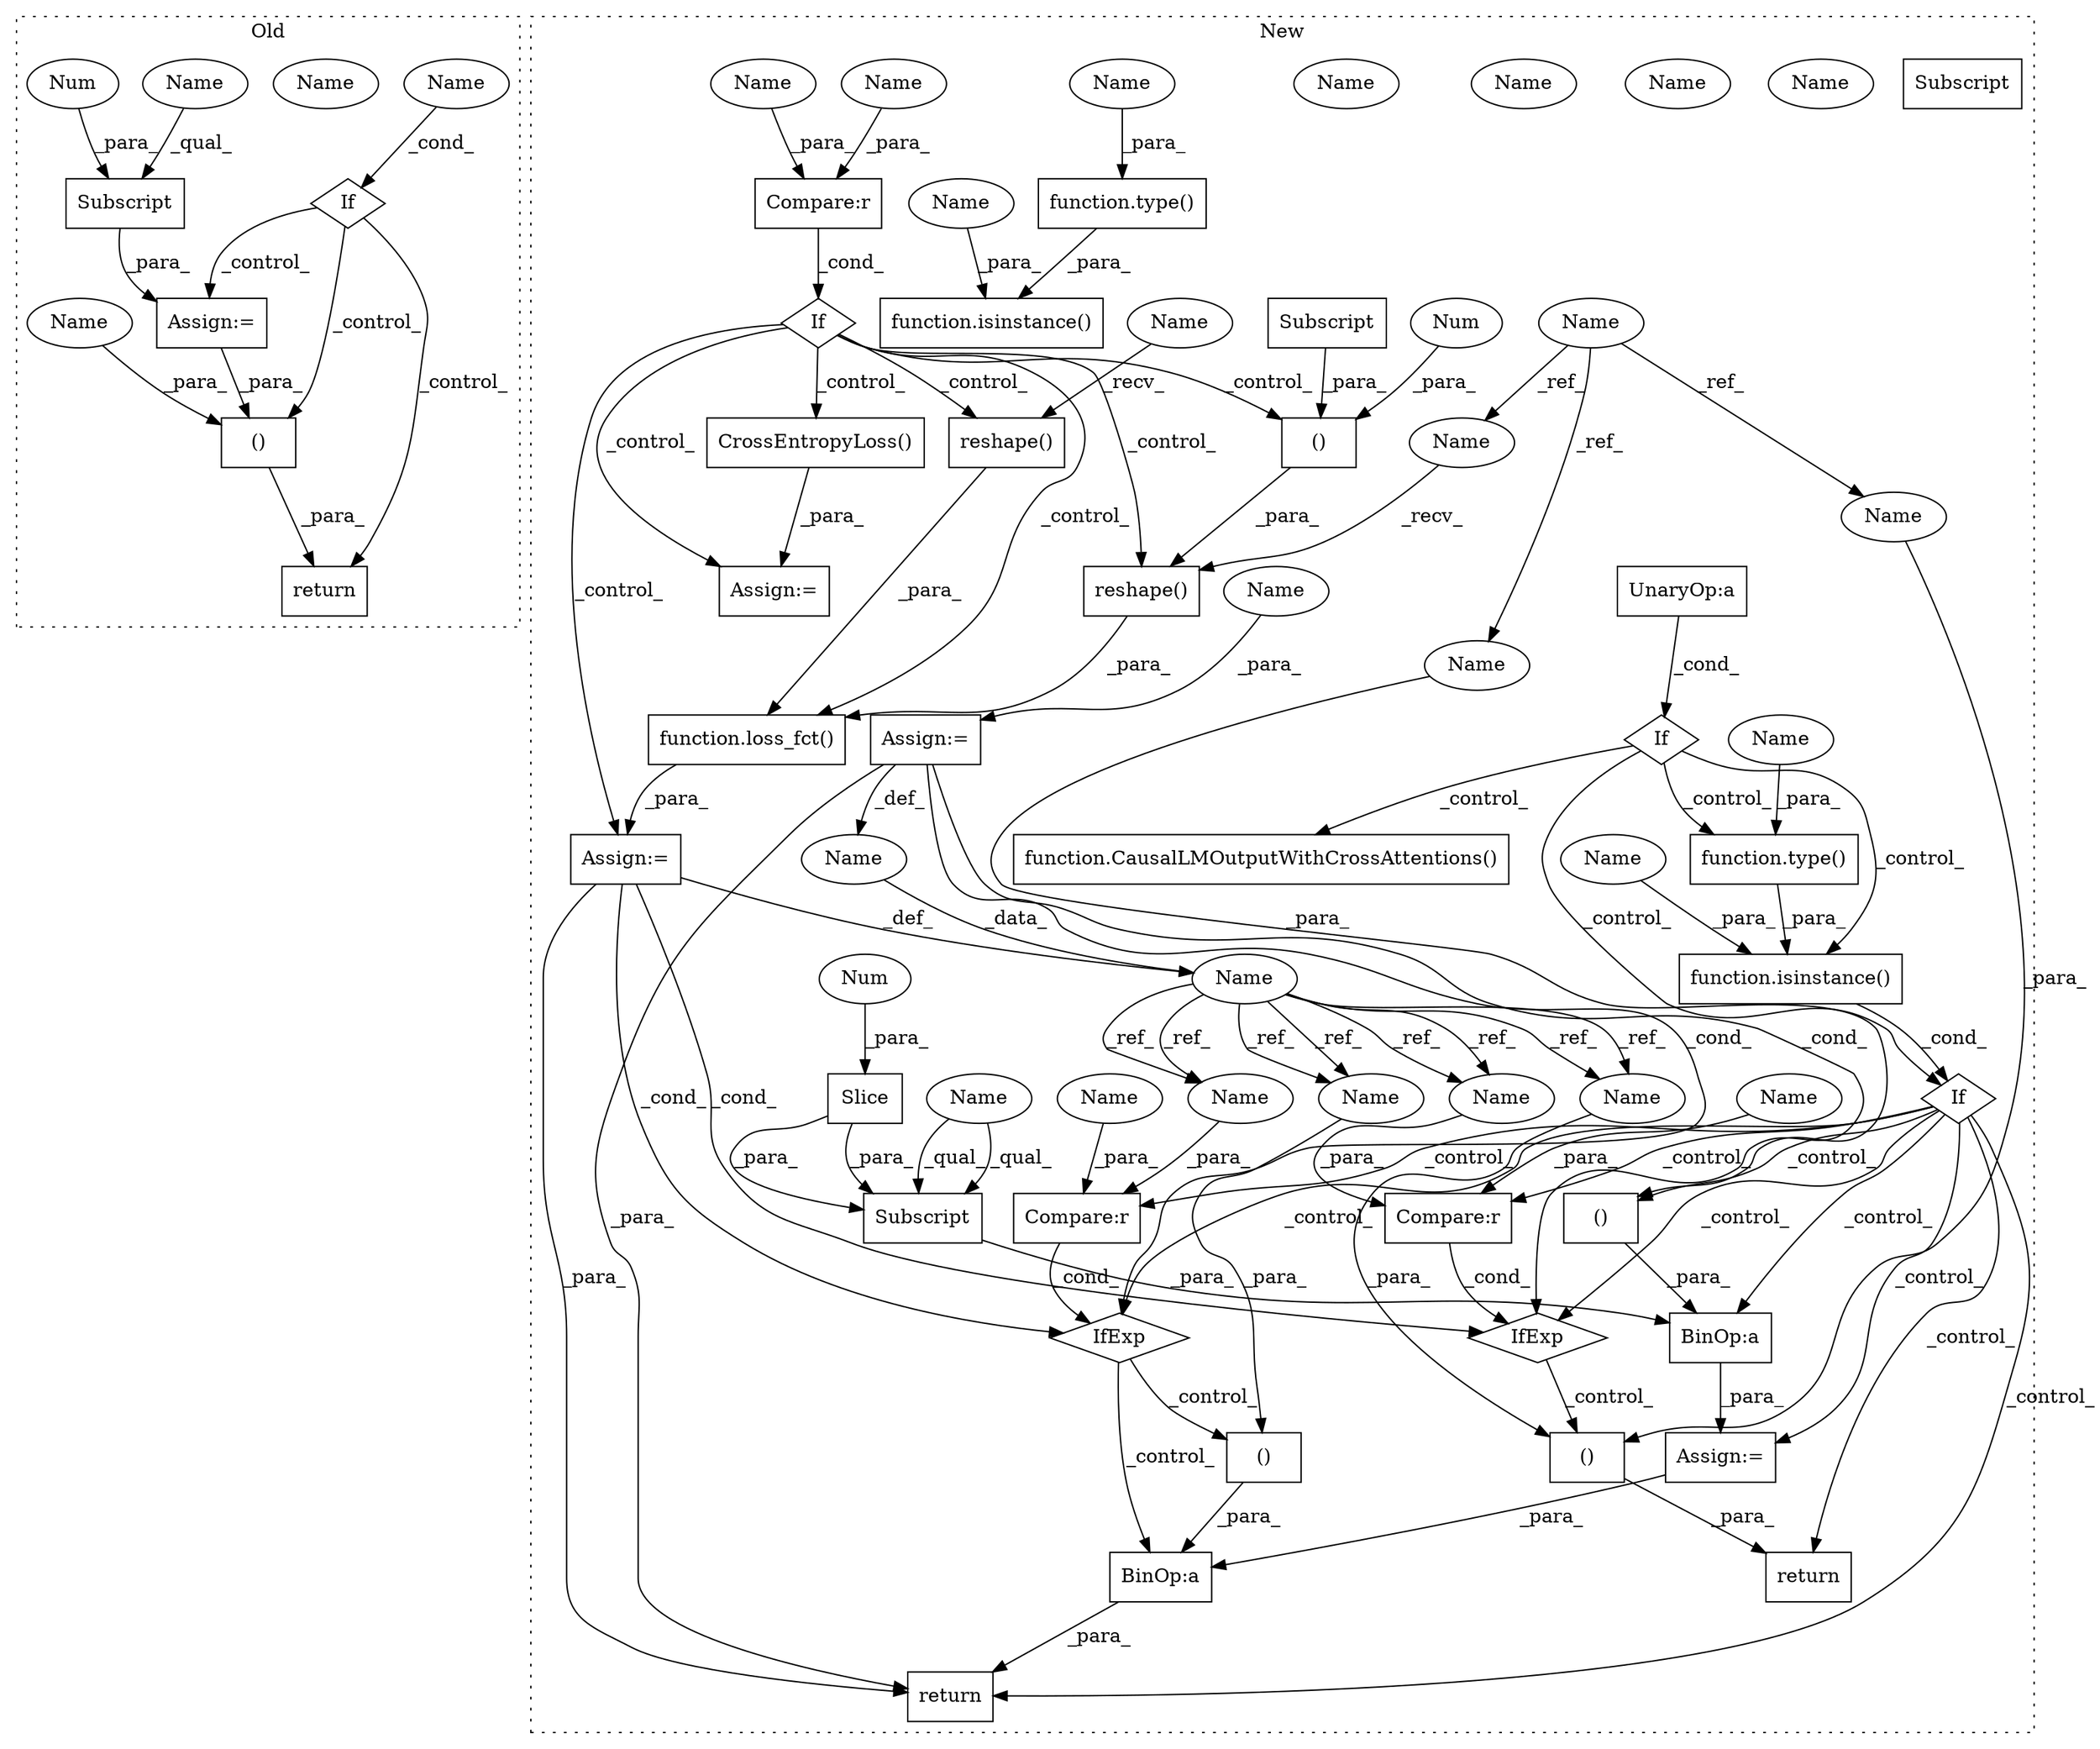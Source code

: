 digraph G {
subgraph cluster0 {
1 [label="Subscript" a="63" s="26835,0" l="10,0" shape="box"];
7 [label="Assign:=" a="68" s="26832" l="3" shape="box"];
10 [label="If" a="96" s="26801" l="3" shape="diamond"];
13 [label="()" a="54" s="26871" l="7" shape="box"];
27 [label="Num" a="76" s="26843" l="1" shape="ellipse"];
38 [label="Name" a="87" s="26804" l="9" shape="ellipse"];
44 [label="return" a="93" s="26858" l="7" shape="box"];
50 [label="Name" a="87" s="26835" l="7" shape="ellipse"];
51 [label="Name" a="87" s="26804" l="9" shape="ellipse"];
71 [label="Name" a="87" s="26865" l="6" shape="ellipse"];
label = "Old";
style="dotted";
}
subgraph cluster1 {
2 [label="CrossEntropyLoss()" a="75" s="29122" l="21" shape="box"];
3 [label="Assign:=" a="68" s="29119" l="3" shape="box"];
4 [label="If" a="96" s="29076" l="3" shape="diamond"];
5 [label="Compare:r" a="40" s="29079" l="18" shape="box"];
6 [label="Assign:=" a="68" s="29163" l="3" shape="box"];
8 [label="return" a="93" s="29385" l="7" shape="box"];
9 [label="If" a="96" s="29296" l="3" shape="diamond"];
11 [label="()" a="54" s="29400" l="8" shape="box"];
12 [label="If" a="96" s="29328" l="3" shape="diamond"];
14 [label="()" a="54" s="29496" l="0" shape="box"];
15 [label="Name" a="87" s="28987" l="6" shape="ellipse"];
16 [label="BinOp:a" a="82" s="29549" l="27" shape="box"];
17 [label="BinOp:a" a="82" s="29499" l="3" shape="box"];
18 [label="UnaryOp:a" a="61" s="29299" l="15" shape="box"];
19 [label="()" a="54" s="29546" l="0" shape="box"];
20 [label="Subscript" a="63" s="29502,0" l="11,0" shape="box"];
21 [label="()" a="54" s="29210" l="33" shape="box"];
22 [label="Subscript" a="63" s="29212,0" l="31,0" shape="box"];
23 [label="function.CausalLMOutputWithCrossAttentions()" a="75" s="29637" l="297" shape="box"];
24 [label="Assign:=" a="68" s="29060" l="3" shape="box"];
25 [label="function.loss_fct()" a="75" s="29166,29285" l="26,1" shape="box"];
26 [label="Num" a="76" s="29208" l="2" shape="ellipse"];
28 [label="reshape()" a="75" s="29263,29284" l="15,1" shape="box"];
29 [label="Compare:r" a="40" s="29588" l="19" shape="box"];
30 [label="reshape()" a="75" s="29192,29244" l="15,1" shape="box"];
31 [label="Compare:r" a="40" s="29413" l="19" shape="box"];
32 [label="IfExp" a="51" s="29409,29432" l="4,6" shape="diamond"];
33 [label="function.type()" a="75" s="29351,29365" l="5,1" shape="box"];
34 [label="IfExp" a="51" s="29584,29607" l="4,6" shape="diamond"];
35 [label="Slice" a="80" s="29510" l="2" shape="box"];
36 [label="Name" a="87" s="29156" l="7" shape="ellipse"];
37 [label="Name" a="87" s="29053" l="7" shape="ellipse"];
39 [label="function.type()" a="75" s="28945,28959" l="5,1" shape="box"];
40 [label="function.isinstance()" a="75" s="29331,29366" l="11,1" shape="box"];
41 [label="Num" a="76" s="29510" l="1" shape="ellipse"];
42 [label="function.isinstance()" a="75" s="28877,28960" l="11,1" shape="box"];
43 [label="Assign:=" a="68" s="29486" l="3" shape="box"];
45 [label="return" a="93" s="29530" l="7" shape="box"];
46 [label="Name" a="87" s="29393" l="7" shape="ellipse"];
47 [label="Name" a="87" s="29413" l="7" shape="ellipse"];
48 [label="Name" a="87" s="29539" l="7" shape="ellipse"];
49 [label="Name" a="87" s="29588" l="7" shape="ellipse"];
52 [label="Name" a="87" s="29263" l="6" shape="ellipse"];
53 [label="Name" a="87" s="29079" l="6" shape="ellipse"];
54 [label="Subscript" a="63" s="29502,0" l="11,0" shape="box"];
55 [label="Name" a="87" s="29502" l="7" shape="ellipse"];
56 [label="Name" a="87" s="29342" l="7" shape="ellipse"];
57 [label="Name" a="87" s="28888" l="7" shape="ellipse"];
58 [label="Name" a="87" s="29413" l="7" shape="ellipse"];
59 [label="Name" a="87" s="29393" l="7" shape="ellipse"];
60 [label="Name" a="87" s="29588" l="7" shape="ellipse"];
61 [label="Name" a="87" s="29539" l="7" shape="ellipse"];
62 [label="Name" a="87" s="28950" l="9" shape="ellipse"];
63 [label="Name" a="87" s="29356" l="9" shape="ellipse"];
64 [label="Name" a="87" s="29192" l="6" shape="ellipse"];
65 [label="Name" a="87" s="29490" l="6" shape="ellipse"];
66 [label="Name" a="87" s="29402" l="6" shape="ellipse"];
67 [label="Name" a="87" s="29603" l="4" shape="ellipse"];
68 [label="Name" a="87" s="29428" l="4" shape="ellipse"];
69 [label="Name" a="87" s="29093" l="4" shape="ellipse"];
70 [label="Name" a="87" s="29063" l="4" shape="ellipse"];
label = "New";
style="dotted";
}
1 -> 7 [label="_para_"];
2 -> 3 [label="_para_"];
4 -> 2 [label="_control_"];
4 -> 21 [label="_control_"];
4 -> 3 [label="_control_"];
4 -> 28 [label="_control_"];
4 -> 6 [label="_control_"];
4 -> 25 [label="_control_"];
4 -> 30 [label="_control_"];
5 -> 4 [label="_cond_"];
6 -> 45 [label="_para_"];
6 -> 34 [label="_cond_"];
6 -> 32 [label="_cond_"];
6 -> 36 [label="_def_"];
7 -> 13 [label="_para_"];
9 -> 33 [label="_control_"];
9 -> 12 [label="_control_"];
9 -> 23 [label="_control_"];
9 -> 40 [label="_control_"];
10 -> 44 [label="_control_"];
10 -> 13 [label="_control_"];
10 -> 7 [label="_control_"];
11 -> 8 [label="_para_"];
12 -> 43 [label="_control_"];
12 -> 17 [label="_control_"];
12 -> 14 [label="_control_"];
12 -> 29 [label="_control_"];
12 -> 32 [label="_control_"];
12 -> 34 [label="_control_"];
12 -> 8 [label="_control_"];
12 -> 45 [label="_control_"];
12 -> 31 [label="_control_"];
13 -> 44 [label="_para_"];
14 -> 17 [label="_para_"];
15 -> 64 [label="_ref_"];
15 -> 65 [label="_ref_"];
15 -> 66 [label="_ref_"];
16 -> 45 [label="_para_"];
17 -> 43 [label="_para_"];
18 -> 9 [label="_cond_"];
19 -> 16 [label="_para_"];
21 -> 30 [label="_para_"];
22 -> 21 [label="_para_"];
24 -> 32 [label="_cond_"];
24 -> 37 [label="_def_"];
24 -> 34 [label="_cond_"];
24 -> 45 [label="_para_"];
25 -> 6 [label="_para_"];
26 -> 21 [label="_para_"];
27 -> 1 [label="_para_"];
28 -> 25 [label="_para_"];
29 -> 34 [label="_cond_"];
30 -> 25 [label="_para_"];
31 -> 32 [label="_cond_"];
32 -> 11 [label="_control_"];
33 -> 40 [label="_para_"];
34 -> 16 [label="_control_"];
34 -> 19 [label="_control_"];
35 -> 54 [label="_para_"];
35 -> 54 [label="_para_"];
36 -> 59 [label="_ref_"];
36 -> 58 [label="_ref_"];
36 -> 60 [label="_ref_"];
36 -> 60 [label="_ref_"];
36 -> 61 [label="_ref_"];
36 -> 61 [label="_ref_"];
36 -> 58 [label="_ref_"];
36 -> 59 [label="_ref_"];
37 -> 36 [label="_data_"];
39 -> 42 [label="_para_"];
40 -> 12 [label="_cond_"];
41 -> 35 [label="_para_"];
43 -> 16 [label="_para_"];
50 -> 1 [label="_qual_"];
51 -> 10 [label="_cond_"];
52 -> 28 [label="_recv_"];
53 -> 5 [label="_para_"];
54 -> 17 [label="_para_"];
55 -> 54 [label="_qual_"];
55 -> 54 [label="_qual_"];
56 -> 40 [label="_para_"];
57 -> 42 [label="_para_"];
58 -> 31 [label="_para_"];
59 -> 11 [label="_para_"];
60 -> 29 [label="_para_"];
61 -> 19 [label="_para_"];
62 -> 39 [label="_para_"];
63 -> 33 [label="_para_"];
64 -> 30 [label="_recv_"];
65 -> 14 [label="_para_"];
66 -> 11 [label="_para_"];
67 -> 29 [label="_para_"];
68 -> 31 [label="_para_"];
69 -> 5 [label="_para_"];
70 -> 24 [label="_para_"];
71 -> 13 [label="_para_"];
}